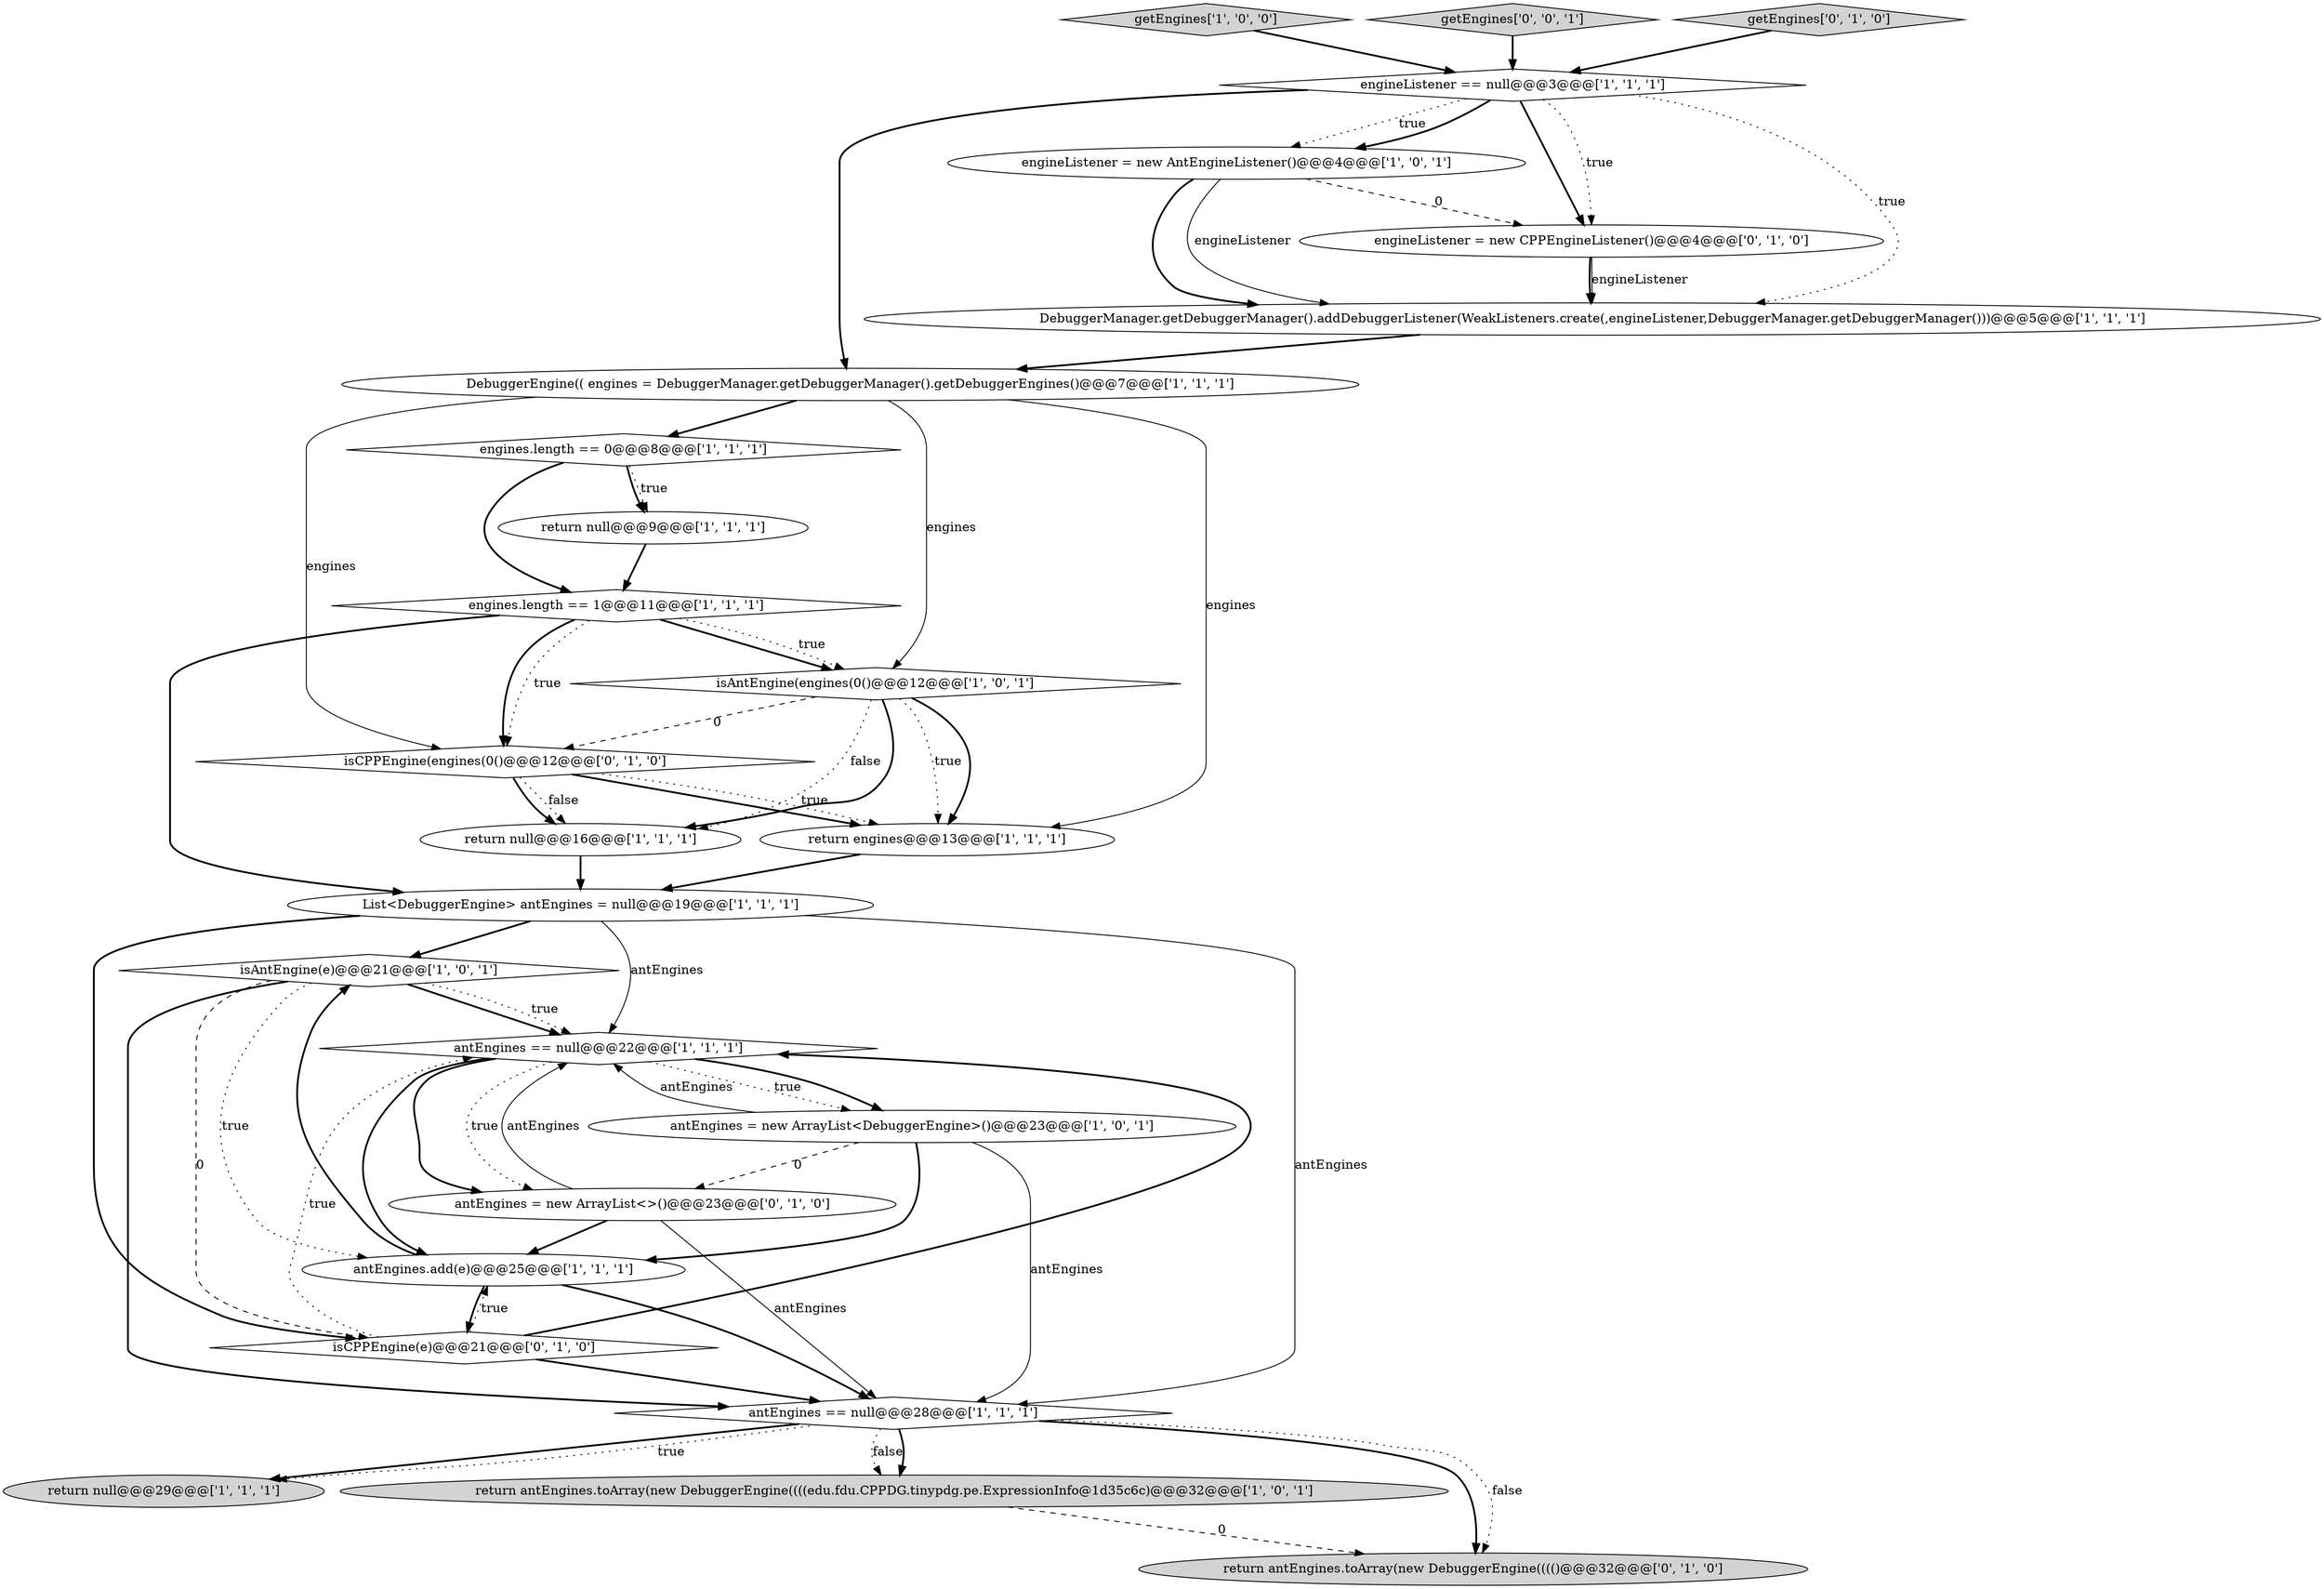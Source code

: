 digraph {
22 [style = filled, label = "isCPPEngine(engines(0()@@@12@@@['0', '1', '0']", fillcolor = white, shape = diamond image = "AAA1AAABBB2BBB"];
18 [style = filled, label = "isAntEngine(e)@@@21@@@['1', '0', '1']", fillcolor = white, shape = diamond image = "AAA0AAABBB1BBB"];
3 [style = filled, label = "engines.length == 1@@@11@@@['1', '1', '1']", fillcolor = white, shape = diamond image = "AAA0AAABBB1BBB"];
8 [style = filled, label = "return engines@@@13@@@['1', '1', '1']", fillcolor = white, shape = ellipse image = "AAA0AAABBB1BBB"];
9 [style = filled, label = "isAntEngine(engines(0()@@@12@@@['1', '0', '1']", fillcolor = white, shape = diamond image = "AAA0AAABBB1BBB"];
23 [style = filled, label = "antEngines = new ArrayList<>()@@@23@@@['0', '1', '0']", fillcolor = white, shape = ellipse image = "AAA1AAABBB2BBB"];
11 [style = filled, label = "return null@@@9@@@['1', '1', '1']", fillcolor = white, shape = ellipse image = "AAA0AAABBB1BBB"];
12 [style = filled, label = "return null@@@16@@@['1', '1', '1']", fillcolor = white, shape = ellipse image = "AAA0AAABBB1BBB"];
2 [style = filled, label = "List<DebuggerEngine> antEngines = null@@@19@@@['1', '1', '1']", fillcolor = white, shape = ellipse image = "AAA0AAABBB1BBB"];
16 [style = filled, label = "return null@@@29@@@['1', '1', '1']", fillcolor = lightgray, shape = ellipse image = "AAA0AAABBB1BBB"];
24 [style = filled, label = "return antEngines.toArray(new DebuggerEngine(((()@@@32@@@['0', '1', '0']", fillcolor = lightgray, shape = ellipse image = "AAA1AAABBB2BBB"];
4 [style = filled, label = "return antEngines.toArray(new DebuggerEngine((((edu.fdu.CPPDG.tinypdg.pe.ExpressionInfo@1d35c6c)@@@32@@@['1', '0', '1']", fillcolor = lightgray, shape = ellipse image = "AAA0AAABBB1BBB"];
13 [style = filled, label = "antEngines = new ArrayList<DebuggerEngine>()@@@23@@@['1', '0', '1']", fillcolor = white, shape = ellipse image = "AAA0AAABBB1BBB"];
21 [style = filled, label = "engineListener = new CPPEngineListener()@@@4@@@['0', '1', '0']", fillcolor = white, shape = ellipse image = "AAA1AAABBB2BBB"];
17 [style = filled, label = "getEngines['1', '0', '0']", fillcolor = lightgray, shape = diamond image = "AAA0AAABBB1BBB"];
14 [style = filled, label = "DebuggerEngine(( engines = DebuggerManager.getDebuggerManager().getDebuggerEngines()@@@7@@@['1', '1', '1']", fillcolor = white, shape = ellipse image = "AAA0AAABBB1BBB"];
10 [style = filled, label = "antEngines == null@@@22@@@['1', '1', '1']", fillcolor = white, shape = diamond image = "AAA0AAABBB1BBB"];
5 [style = filled, label = "engineListener == null@@@3@@@['1', '1', '1']", fillcolor = white, shape = diamond image = "AAA0AAABBB1BBB"];
15 [style = filled, label = "antEngines.add(e)@@@25@@@['1', '1', '1']", fillcolor = white, shape = ellipse image = "AAA0AAABBB1BBB"];
20 [style = filled, label = "isCPPEngine(e)@@@21@@@['0', '1', '0']", fillcolor = white, shape = diamond image = "AAA1AAABBB2BBB"];
0 [style = filled, label = "DebuggerManager.getDebuggerManager().addDebuggerListener(WeakListeners.create(,engineListener,DebuggerManager.getDebuggerManager()))@@@5@@@['1', '1', '1']", fillcolor = white, shape = ellipse image = "AAA0AAABBB1BBB"];
1 [style = filled, label = "engines.length == 0@@@8@@@['1', '1', '1']", fillcolor = white, shape = diamond image = "AAA0AAABBB1BBB"];
6 [style = filled, label = "engineListener = new AntEngineListener()@@@4@@@['1', '0', '1']", fillcolor = white, shape = ellipse image = "AAA0AAABBB1BBB"];
25 [style = filled, label = "getEngines['0', '0', '1']", fillcolor = lightgray, shape = diamond image = "AAA0AAABBB3BBB"];
19 [style = filled, label = "getEngines['0', '1', '0']", fillcolor = lightgray, shape = diamond image = "AAA0AAABBB2BBB"];
7 [style = filled, label = "antEngines == null@@@28@@@['1', '1', '1']", fillcolor = white, shape = diamond image = "AAA0AAABBB1BBB"];
9->22 [style = dashed, label="0"];
5->0 [style = dotted, label="true"];
5->14 [style = bold, label=""];
11->3 [style = bold, label=""];
9->8 [style = dotted, label="true"];
18->15 [style = dotted, label="true"];
10->13 [style = dotted, label="true"];
3->22 [style = dotted, label="true"];
13->15 [style = bold, label=""];
22->8 [style = bold, label=""];
23->15 [style = bold, label=""];
1->11 [style = dotted, label="true"];
7->24 [style = bold, label=""];
20->7 [style = bold, label=""];
20->10 [style = bold, label=""];
10->23 [style = bold, label=""];
23->7 [style = solid, label="antEngines"];
19->5 [style = bold, label=""];
3->2 [style = bold, label=""];
15->18 [style = bold, label=""];
5->21 [style = dotted, label="true"];
12->2 [style = bold, label=""];
6->0 [style = bold, label=""];
7->16 [style = bold, label=""];
22->8 [style = dotted, label="true"];
21->0 [style = solid, label="engineListener"];
14->8 [style = solid, label="engines"];
15->7 [style = bold, label=""];
14->9 [style = solid, label="engines"];
13->10 [style = solid, label="antEngines"];
13->7 [style = solid, label="antEngines"];
22->12 [style = dotted, label="false"];
1->11 [style = bold, label=""];
14->1 [style = bold, label=""];
13->23 [style = dashed, label="0"];
20->15 [style = dotted, label="true"];
5->6 [style = dotted, label="true"];
20->10 [style = dotted, label="true"];
18->20 [style = dashed, label="0"];
1->3 [style = bold, label=""];
8->2 [style = bold, label=""];
2->18 [style = bold, label=""];
25->5 [style = bold, label=""];
23->10 [style = solid, label="antEngines"];
10->13 [style = bold, label=""];
5->21 [style = bold, label=""];
7->4 [style = dotted, label="false"];
7->4 [style = bold, label=""];
2->20 [style = bold, label=""];
3->9 [style = bold, label=""];
18->10 [style = bold, label=""];
2->10 [style = solid, label="antEngines"];
15->20 [style = bold, label=""];
10->23 [style = dotted, label="true"];
18->10 [style = dotted, label="true"];
6->21 [style = dashed, label="0"];
14->22 [style = solid, label="engines"];
10->15 [style = bold, label=""];
3->22 [style = bold, label=""];
9->8 [style = bold, label=""];
22->12 [style = bold, label=""];
0->14 [style = bold, label=""];
21->0 [style = bold, label=""];
9->12 [style = dotted, label="false"];
3->9 [style = dotted, label="true"];
2->7 [style = solid, label="antEngines"];
7->16 [style = dotted, label="true"];
6->0 [style = solid, label="engineListener"];
17->5 [style = bold, label=""];
5->6 [style = bold, label=""];
7->24 [style = dotted, label="false"];
9->12 [style = bold, label=""];
4->24 [style = dashed, label="0"];
18->7 [style = bold, label=""];
}
